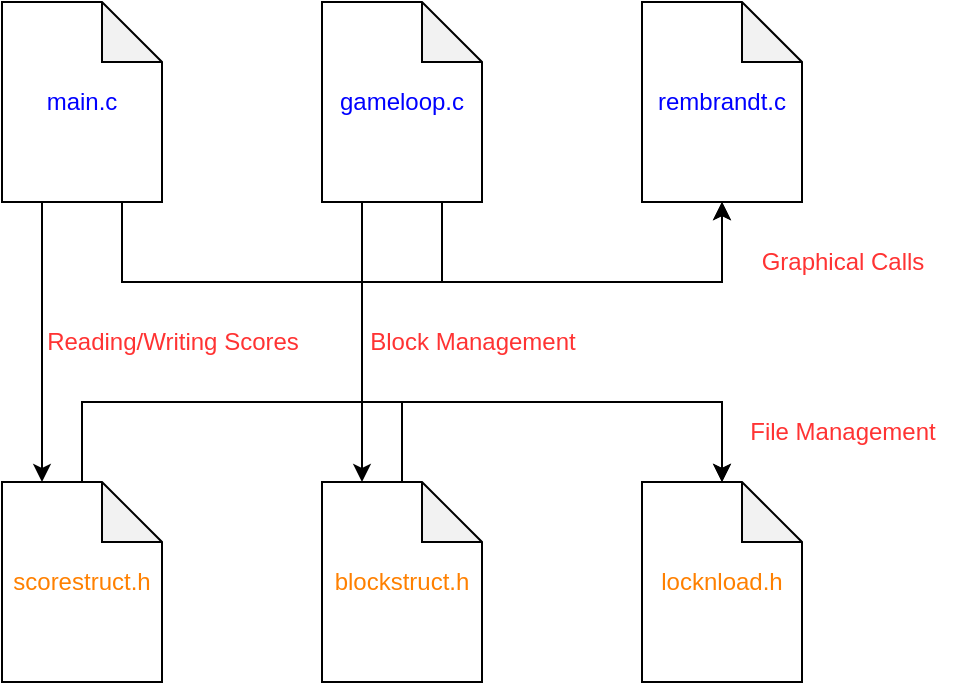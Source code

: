 <mxfile version="20.3.0" type="device"><diagram id="FDQK77lw3W5ILGOLIoQX" name="Page-1"><mxGraphModel dx="989" dy="618" grid="1" gridSize="10" guides="1" tooltips="1" connect="1" arrows="1" fold="1" page="1" pageScale="1" pageWidth="850" pageHeight="1100" math="0" shadow="0"><root><mxCell id="0"/><mxCell id="1" parent="0"/><mxCell id="W0s5ZTYwK5SZPEogU_Gb-7" style="edgeStyle=orthogonalEdgeStyle;rounded=0;orthogonalLoop=1;jettySize=auto;html=1;exitX=0.5;exitY=1;exitDx=0;exitDy=0;exitPerimeter=0;entryX=0.5;entryY=1;entryDx=0;entryDy=0;entryPerimeter=0;fontColor=#FF8000;" edge="1" parent="1" source="W0s5ZTYwK5SZPEogU_Gb-1" target="W0s5ZTYwK5SZPEogU_Gb-3"><mxGeometry relative="1" as="geometry"><Array as="points"><mxPoint x="140" y="140"/><mxPoint x="140" y="180"/><mxPoint x="440" y="180"/></Array></mxGeometry></mxCell><mxCell id="W0s5ZTYwK5SZPEogU_Gb-1" value="&lt;font color=&quot;#0000ff&quot;&gt;main.c&lt;/font&gt;" style="shape=note;whiteSpace=wrap;html=1;backgroundOutline=1;darkOpacity=0.05;" vertex="1" parent="1"><mxGeometry x="80" y="40" width="80" height="100" as="geometry"/></mxCell><mxCell id="W0s5ZTYwK5SZPEogU_Gb-8" style="edgeStyle=orthogonalEdgeStyle;rounded=0;orthogonalLoop=1;jettySize=auto;html=1;exitX=0.5;exitY=1;exitDx=0;exitDy=0;exitPerimeter=0;entryX=0.5;entryY=1;entryDx=0;entryDy=0;entryPerimeter=0;fontColor=#FF8000;" edge="1" parent="1" source="W0s5ZTYwK5SZPEogU_Gb-2" target="W0s5ZTYwK5SZPEogU_Gb-3"><mxGeometry relative="1" as="geometry"><Array as="points"><mxPoint x="300" y="140"/><mxPoint x="300" y="180"/><mxPoint x="440" y="180"/></Array></mxGeometry></mxCell><mxCell id="W0s5ZTYwK5SZPEogU_Gb-2" value="&lt;font color=&quot;#0000ff&quot;&gt;gameloop.c&lt;/font&gt;&lt;span style=&quot;color: rgba(0, 0, 0, 0); font-family: monospace; font-size: 0px; text-align: start;&quot;&gt;%3CmxGraphModel%3E%3Croot%3E%3CmxCell%20id%3D%220%22%2F%3E%3CmxCell%20id%3D%221%22%20parent%3D%220%22%2F%3E%3CmxCell%20id%3D%222%22%20value%3D%22%26lt%3Bfont%20color%3D%26quot%3B%230000ff%26quot%3B%26gt%3Bmain.c%26lt%3B%2Ffont%26gt%3B%22%20style%3D%22shape%3Dnote%3BwhiteSpace%3Dwrap%3Bhtml%3D1%3BbackgroundOutline%3D1%3BdarkOpacity%3D0.05%3B%22%20vertex%3D%221%22%20parent%3D%221%22%3E%3CmxGeometry%20x%3D%22360%22%20y%3D%22280%22%20width%3D%2270%22%20height%3D%2280%22%20as%3D%22geometry%22%2F%3E%3C%2FmxCell%3E%3C%2Froot%3E%3C%2FmxGraphModel%3E&lt;/span&gt;" style="shape=note;whiteSpace=wrap;html=1;backgroundOutline=1;darkOpacity=0.05;" vertex="1" parent="1"><mxGeometry x="240" y="40" width="80" height="100" as="geometry"/></mxCell><mxCell id="W0s5ZTYwK5SZPEogU_Gb-3" value="&lt;font color=&quot;#0000ff&quot;&gt;rembrandt.c&lt;/font&gt;" style="shape=note;whiteSpace=wrap;html=1;backgroundOutline=1;darkOpacity=0.05;" vertex="1" parent="1"><mxGeometry x="400" y="40" width="80" height="100" as="geometry"/></mxCell><mxCell id="W0s5ZTYwK5SZPEogU_Gb-11" style="edgeStyle=orthogonalEdgeStyle;rounded=0;orthogonalLoop=1;jettySize=auto;html=1;exitX=0.5;exitY=0;exitDx=0;exitDy=0;exitPerimeter=0;entryX=0.5;entryY=0;entryDx=0;entryDy=0;entryPerimeter=0;fontColor=#FF3333;" edge="1" parent="1" source="W0s5ZTYwK5SZPEogU_Gb-4" target="W0s5ZTYwK5SZPEogU_Gb-6"><mxGeometry relative="1" as="geometry"><Array as="points"><mxPoint x="280" y="240"/><mxPoint x="440" y="240"/></Array></mxGeometry></mxCell><mxCell id="W0s5ZTYwK5SZPEogU_Gb-4" value="&lt;font color=&quot;#ff8000&quot;&gt;blockstruct.h&lt;/font&gt;" style="shape=note;whiteSpace=wrap;html=1;backgroundOutline=1;darkOpacity=0.05;" vertex="1" parent="1"><mxGeometry x="240" y="280" width="80" height="100" as="geometry"/></mxCell><mxCell id="W0s5ZTYwK5SZPEogU_Gb-10" style="edgeStyle=orthogonalEdgeStyle;rounded=0;orthogonalLoop=1;jettySize=auto;html=1;exitX=0.5;exitY=0;exitDx=0;exitDy=0;exitPerimeter=0;entryX=0.5;entryY=0;entryDx=0;entryDy=0;entryPerimeter=0;fontColor=#FF3333;" edge="1" parent="1" source="W0s5ZTYwK5SZPEogU_Gb-5" target="W0s5ZTYwK5SZPEogU_Gb-6"><mxGeometry relative="1" as="geometry"><Array as="points"><mxPoint x="120" y="240"/><mxPoint x="440" y="240"/></Array></mxGeometry></mxCell><mxCell id="W0s5ZTYwK5SZPEogU_Gb-5" value="&lt;font color=&quot;#ff8000&quot;&gt;scorestruct.h&lt;/font&gt;" style="shape=note;whiteSpace=wrap;html=1;backgroundOutline=1;darkOpacity=0.05;" vertex="1" parent="1"><mxGeometry x="80" y="280" width="80" height="100" as="geometry"/></mxCell><mxCell id="W0s5ZTYwK5SZPEogU_Gb-6" value="&lt;font color=&quot;#ff8000&quot;&gt;locknload.h&lt;/font&gt;" style="shape=note;whiteSpace=wrap;html=1;backgroundOutline=1;darkOpacity=0.05;" vertex="1" parent="1"><mxGeometry x="400" y="280" width="80" height="100" as="geometry"/></mxCell><mxCell id="W0s5ZTYwK5SZPEogU_Gb-9" value="&lt;font color=&quot;#ff3333&quot;&gt;Graphical Calls&lt;/font&gt;" style="text;html=1;align=center;verticalAlign=middle;resizable=0;points=[];autosize=1;strokeColor=none;fillColor=none;fontColor=#FF8000;" vertex="1" parent="1"><mxGeometry x="450" y="155" width="100" height="30" as="geometry"/></mxCell><mxCell id="W0s5ZTYwK5SZPEogU_Gb-12" value="File Management" style="text;html=1;align=center;verticalAlign=middle;resizable=0;points=[];autosize=1;strokeColor=none;fillColor=none;fontColor=#FF3333;" vertex="1" parent="1"><mxGeometry x="440" y="240" width="120" height="30" as="geometry"/></mxCell><mxCell id="W0s5ZTYwK5SZPEogU_Gb-15" value="" style="endArrow=classic;html=1;rounded=0;fontColor=#FF3333;entryX=0.25;entryY=0;entryDx=0;entryDy=0;entryPerimeter=0;" edge="1" parent="1" target="W0s5ZTYwK5SZPEogU_Gb-4"><mxGeometry width="50" height="50" relative="1" as="geometry"><mxPoint x="260" y="140" as="sourcePoint"/><mxPoint x="370" y="210" as="targetPoint"/></mxGeometry></mxCell><mxCell id="W0s5ZTYwK5SZPEogU_Gb-16" value="" style="endArrow=classic;html=1;rounded=0;fontColor=#FF3333;exitX=0.25;exitY=1;exitDx=0;exitDy=0;exitPerimeter=0;entryX=0.25;entryY=0;entryDx=0;entryDy=0;entryPerimeter=0;" edge="1" parent="1" source="W0s5ZTYwK5SZPEogU_Gb-1" target="W0s5ZTYwK5SZPEogU_Gb-5"><mxGeometry width="50" height="50" relative="1" as="geometry"><mxPoint x="110" y="160" as="sourcePoint"/><mxPoint x="100" y="270" as="targetPoint"/></mxGeometry></mxCell><mxCell id="W0s5ZTYwK5SZPEogU_Gb-18" value="Block Management" style="text;html=1;align=center;verticalAlign=middle;resizable=0;points=[];autosize=1;strokeColor=none;fillColor=none;fontColor=#FF3333;" vertex="1" parent="1"><mxGeometry x="250" y="195" width="130" height="30" as="geometry"/></mxCell><mxCell id="W0s5ZTYwK5SZPEogU_Gb-19" value="Reading/Writing Scores" style="text;html=1;align=center;verticalAlign=middle;resizable=0;points=[];autosize=1;strokeColor=none;fillColor=none;fontColor=#FF3333;" vertex="1" parent="1"><mxGeometry x="90" y="195" width="150" height="30" as="geometry"/></mxCell></root></mxGraphModel></diagram></mxfile>